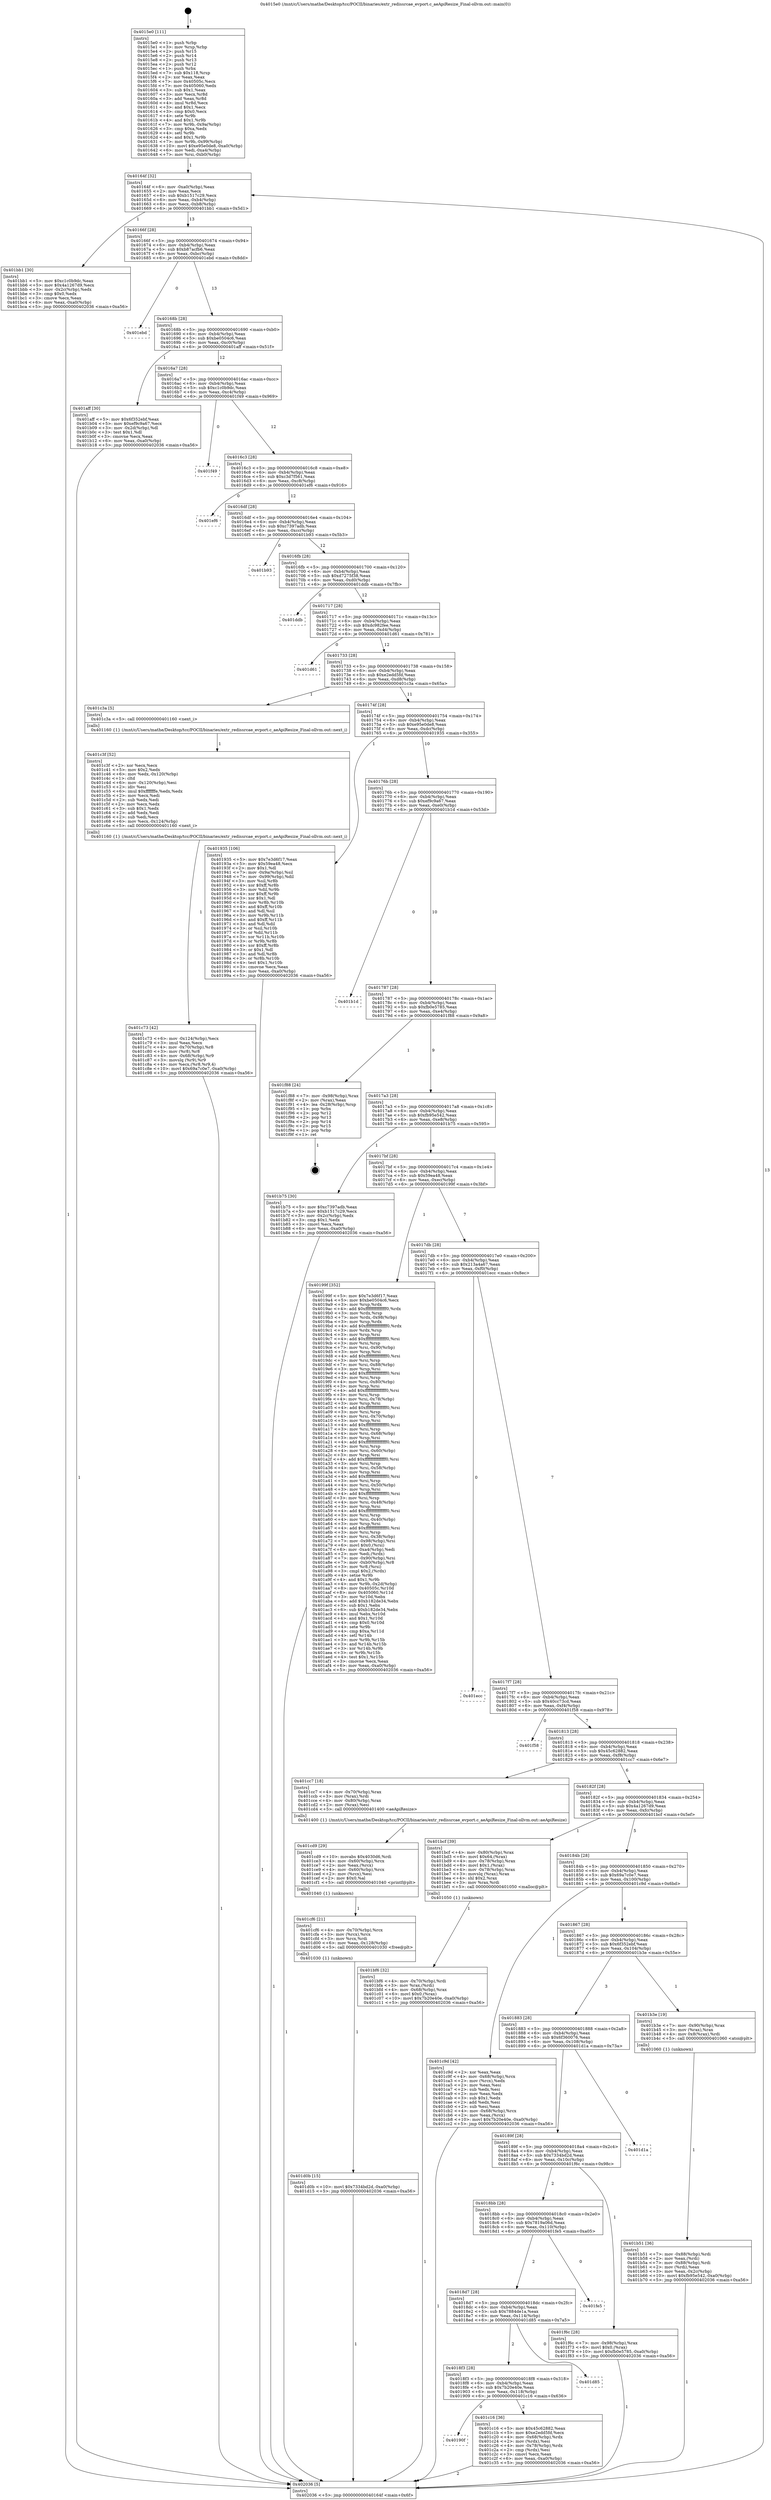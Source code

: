 digraph "0x4015e0" {
  label = "0x4015e0 (/mnt/c/Users/mathe/Desktop/tcc/POCII/binaries/extr_redissrcae_evport.c_aeApiResize_Final-ollvm.out::main(0))"
  labelloc = "t"
  node[shape=record]

  Entry [label="",width=0.3,height=0.3,shape=circle,fillcolor=black,style=filled]
  "0x40164f" [label="{
     0x40164f [32]\l
     | [instrs]\l
     &nbsp;&nbsp;0x40164f \<+6\>: mov -0xa0(%rbp),%eax\l
     &nbsp;&nbsp;0x401655 \<+2\>: mov %eax,%ecx\l
     &nbsp;&nbsp;0x401657 \<+6\>: sub $0xb1517c29,%ecx\l
     &nbsp;&nbsp;0x40165d \<+6\>: mov %eax,-0xb4(%rbp)\l
     &nbsp;&nbsp;0x401663 \<+6\>: mov %ecx,-0xb8(%rbp)\l
     &nbsp;&nbsp;0x401669 \<+6\>: je 0000000000401bb1 \<main+0x5d1\>\l
  }"]
  "0x401bb1" [label="{
     0x401bb1 [30]\l
     | [instrs]\l
     &nbsp;&nbsp;0x401bb1 \<+5\>: mov $0xc1c0b9dc,%eax\l
     &nbsp;&nbsp;0x401bb6 \<+5\>: mov $0x4a1267d9,%ecx\l
     &nbsp;&nbsp;0x401bbb \<+3\>: mov -0x2c(%rbp),%edx\l
     &nbsp;&nbsp;0x401bbe \<+3\>: cmp $0x0,%edx\l
     &nbsp;&nbsp;0x401bc1 \<+3\>: cmove %ecx,%eax\l
     &nbsp;&nbsp;0x401bc4 \<+6\>: mov %eax,-0xa0(%rbp)\l
     &nbsp;&nbsp;0x401bca \<+5\>: jmp 0000000000402036 \<main+0xa56\>\l
  }"]
  "0x40166f" [label="{
     0x40166f [28]\l
     | [instrs]\l
     &nbsp;&nbsp;0x40166f \<+5\>: jmp 0000000000401674 \<main+0x94\>\l
     &nbsp;&nbsp;0x401674 \<+6\>: mov -0xb4(%rbp),%eax\l
     &nbsp;&nbsp;0x40167a \<+5\>: sub $0xb87acfb6,%eax\l
     &nbsp;&nbsp;0x40167f \<+6\>: mov %eax,-0xbc(%rbp)\l
     &nbsp;&nbsp;0x401685 \<+6\>: je 0000000000401ebd \<main+0x8dd\>\l
  }"]
  Exit [label="",width=0.3,height=0.3,shape=circle,fillcolor=black,style=filled,peripheries=2]
  "0x401ebd" [label="{
     0x401ebd\l
  }", style=dashed]
  "0x40168b" [label="{
     0x40168b [28]\l
     | [instrs]\l
     &nbsp;&nbsp;0x40168b \<+5\>: jmp 0000000000401690 \<main+0xb0\>\l
     &nbsp;&nbsp;0x401690 \<+6\>: mov -0xb4(%rbp),%eax\l
     &nbsp;&nbsp;0x401696 \<+5\>: sub $0xbe0504c6,%eax\l
     &nbsp;&nbsp;0x40169b \<+6\>: mov %eax,-0xc0(%rbp)\l
     &nbsp;&nbsp;0x4016a1 \<+6\>: je 0000000000401aff \<main+0x51f\>\l
  }"]
  "0x401d0b" [label="{
     0x401d0b [15]\l
     | [instrs]\l
     &nbsp;&nbsp;0x401d0b \<+10\>: movl $0x7334bd2d,-0xa0(%rbp)\l
     &nbsp;&nbsp;0x401d15 \<+5\>: jmp 0000000000402036 \<main+0xa56\>\l
  }"]
  "0x401aff" [label="{
     0x401aff [30]\l
     | [instrs]\l
     &nbsp;&nbsp;0x401aff \<+5\>: mov $0x6f352ebf,%eax\l
     &nbsp;&nbsp;0x401b04 \<+5\>: mov $0xef9c9a67,%ecx\l
     &nbsp;&nbsp;0x401b09 \<+3\>: mov -0x2d(%rbp),%dl\l
     &nbsp;&nbsp;0x401b0c \<+3\>: test $0x1,%dl\l
     &nbsp;&nbsp;0x401b0f \<+3\>: cmovne %ecx,%eax\l
     &nbsp;&nbsp;0x401b12 \<+6\>: mov %eax,-0xa0(%rbp)\l
     &nbsp;&nbsp;0x401b18 \<+5\>: jmp 0000000000402036 \<main+0xa56\>\l
  }"]
  "0x4016a7" [label="{
     0x4016a7 [28]\l
     | [instrs]\l
     &nbsp;&nbsp;0x4016a7 \<+5\>: jmp 00000000004016ac \<main+0xcc\>\l
     &nbsp;&nbsp;0x4016ac \<+6\>: mov -0xb4(%rbp),%eax\l
     &nbsp;&nbsp;0x4016b2 \<+5\>: sub $0xc1c0b9dc,%eax\l
     &nbsp;&nbsp;0x4016b7 \<+6\>: mov %eax,-0xc4(%rbp)\l
     &nbsp;&nbsp;0x4016bd \<+6\>: je 0000000000401f49 \<main+0x969\>\l
  }"]
  "0x401cf6" [label="{
     0x401cf6 [21]\l
     | [instrs]\l
     &nbsp;&nbsp;0x401cf6 \<+4\>: mov -0x70(%rbp),%rcx\l
     &nbsp;&nbsp;0x401cfa \<+3\>: mov (%rcx),%rcx\l
     &nbsp;&nbsp;0x401cfd \<+3\>: mov %rcx,%rdi\l
     &nbsp;&nbsp;0x401d00 \<+6\>: mov %eax,-0x128(%rbp)\l
     &nbsp;&nbsp;0x401d06 \<+5\>: call 0000000000401030 \<free@plt\>\l
     | [calls]\l
     &nbsp;&nbsp;0x401030 \{1\} (unknown)\l
  }"]
  "0x401f49" [label="{
     0x401f49\l
  }", style=dashed]
  "0x4016c3" [label="{
     0x4016c3 [28]\l
     | [instrs]\l
     &nbsp;&nbsp;0x4016c3 \<+5\>: jmp 00000000004016c8 \<main+0xe8\>\l
     &nbsp;&nbsp;0x4016c8 \<+6\>: mov -0xb4(%rbp),%eax\l
     &nbsp;&nbsp;0x4016ce \<+5\>: sub $0xc3d7f561,%eax\l
     &nbsp;&nbsp;0x4016d3 \<+6\>: mov %eax,-0xc8(%rbp)\l
     &nbsp;&nbsp;0x4016d9 \<+6\>: je 0000000000401ef6 \<main+0x916\>\l
  }"]
  "0x401cd9" [label="{
     0x401cd9 [29]\l
     | [instrs]\l
     &nbsp;&nbsp;0x401cd9 \<+10\>: movabs $0x4030d6,%rdi\l
     &nbsp;&nbsp;0x401ce3 \<+4\>: mov -0x60(%rbp),%rcx\l
     &nbsp;&nbsp;0x401ce7 \<+2\>: mov %eax,(%rcx)\l
     &nbsp;&nbsp;0x401ce9 \<+4\>: mov -0x60(%rbp),%rcx\l
     &nbsp;&nbsp;0x401ced \<+2\>: mov (%rcx),%esi\l
     &nbsp;&nbsp;0x401cef \<+2\>: mov $0x0,%al\l
     &nbsp;&nbsp;0x401cf1 \<+5\>: call 0000000000401040 \<printf@plt\>\l
     | [calls]\l
     &nbsp;&nbsp;0x401040 \{1\} (unknown)\l
  }"]
  "0x401ef6" [label="{
     0x401ef6\l
  }", style=dashed]
  "0x4016df" [label="{
     0x4016df [28]\l
     | [instrs]\l
     &nbsp;&nbsp;0x4016df \<+5\>: jmp 00000000004016e4 \<main+0x104\>\l
     &nbsp;&nbsp;0x4016e4 \<+6\>: mov -0xb4(%rbp),%eax\l
     &nbsp;&nbsp;0x4016ea \<+5\>: sub $0xc7397adb,%eax\l
     &nbsp;&nbsp;0x4016ef \<+6\>: mov %eax,-0xcc(%rbp)\l
     &nbsp;&nbsp;0x4016f5 \<+6\>: je 0000000000401b93 \<main+0x5b3\>\l
  }"]
  "0x401c73" [label="{
     0x401c73 [42]\l
     | [instrs]\l
     &nbsp;&nbsp;0x401c73 \<+6\>: mov -0x124(%rbp),%ecx\l
     &nbsp;&nbsp;0x401c79 \<+3\>: imul %eax,%ecx\l
     &nbsp;&nbsp;0x401c7c \<+4\>: mov -0x70(%rbp),%r8\l
     &nbsp;&nbsp;0x401c80 \<+3\>: mov (%r8),%r8\l
     &nbsp;&nbsp;0x401c83 \<+4\>: mov -0x68(%rbp),%r9\l
     &nbsp;&nbsp;0x401c87 \<+3\>: movslq (%r9),%r9\l
     &nbsp;&nbsp;0x401c8a \<+4\>: mov %ecx,(%r8,%r9,4)\l
     &nbsp;&nbsp;0x401c8e \<+10\>: movl $0x69a7c0e7,-0xa0(%rbp)\l
     &nbsp;&nbsp;0x401c98 \<+5\>: jmp 0000000000402036 \<main+0xa56\>\l
  }"]
  "0x401b93" [label="{
     0x401b93\l
  }", style=dashed]
  "0x4016fb" [label="{
     0x4016fb [28]\l
     | [instrs]\l
     &nbsp;&nbsp;0x4016fb \<+5\>: jmp 0000000000401700 \<main+0x120\>\l
     &nbsp;&nbsp;0x401700 \<+6\>: mov -0xb4(%rbp),%eax\l
     &nbsp;&nbsp;0x401706 \<+5\>: sub $0xd7275f38,%eax\l
     &nbsp;&nbsp;0x40170b \<+6\>: mov %eax,-0xd0(%rbp)\l
     &nbsp;&nbsp;0x401711 \<+6\>: je 0000000000401ddb \<main+0x7fb\>\l
  }"]
  "0x401c3f" [label="{
     0x401c3f [52]\l
     | [instrs]\l
     &nbsp;&nbsp;0x401c3f \<+2\>: xor %ecx,%ecx\l
     &nbsp;&nbsp;0x401c41 \<+5\>: mov $0x2,%edx\l
     &nbsp;&nbsp;0x401c46 \<+6\>: mov %edx,-0x120(%rbp)\l
     &nbsp;&nbsp;0x401c4c \<+1\>: cltd\l
     &nbsp;&nbsp;0x401c4d \<+6\>: mov -0x120(%rbp),%esi\l
     &nbsp;&nbsp;0x401c53 \<+2\>: idiv %esi\l
     &nbsp;&nbsp;0x401c55 \<+6\>: imul $0xfffffffe,%edx,%edx\l
     &nbsp;&nbsp;0x401c5b \<+2\>: mov %ecx,%edi\l
     &nbsp;&nbsp;0x401c5d \<+2\>: sub %edx,%edi\l
     &nbsp;&nbsp;0x401c5f \<+2\>: mov %ecx,%edx\l
     &nbsp;&nbsp;0x401c61 \<+3\>: sub $0x1,%edx\l
     &nbsp;&nbsp;0x401c64 \<+2\>: add %edx,%edi\l
     &nbsp;&nbsp;0x401c66 \<+2\>: sub %edi,%ecx\l
     &nbsp;&nbsp;0x401c68 \<+6\>: mov %ecx,-0x124(%rbp)\l
     &nbsp;&nbsp;0x401c6e \<+5\>: call 0000000000401160 \<next_i\>\l
     | [calls]\l
     &nbsp;&nbsp;0x401160 \{1\} (/mnt/c/Users/mathe/Desktop/tcc/POCII/binaries/extr_redissrcae_evport.c_aeApiResize_Final-ollvm.out::next_i)\l
  }"]
  "0x401ddb" [label="{
     0x401ddb\l
  }", style=dashed]
  "0x401717" [label="{
     0x401717 [28]\l
     | [instrs]\l
     &nbsp;&nbsp;0x401717 \<+5\>: jmp 000000000040171c \<main+0x13c\>\l
     &nbsp;&nbsp;0x40171c \<+6\>: mov -0xb4(%rbp),%eax\l
     &nbsp;&nbsp;0x401722 \<+5\>: sub $0xdc982fee,%eax\l
     &nbsp;&nbsp;0x401727 \<+6\>: mov %eax,-0xd4(%rbp)\l
     &nbsp;&nbsp;0x40172d \<+6\>: je 0000000000401d61 \<main+0x781\>\l
  }"]
  "0x40190f" [label="{
     0x40190f\l
  }", style=dashed]
  "0x401d61" [label="{
     0x401d61\l
  }", style=dashed]
  "0x401733" [label="{
     0x401733 [28]\l
     | [instrs]\l
     &nbsp;&nbsp;0x401733 \<+5\>: jmp 0000000000401738 \<main+0x158\>\l
     &nbsp;&nbsp;0x401738 \<+6\>: mov -0xb4(%rbp),%eax\l
     &nbsp;&nbsp;0x40173e \<+5\>: sub $0xe2edd5fd,%eax\l
     &nbsp;&nbsp;0x401743 \<+6\>: mov %eax,-0xd8(%rbp)\l
     &nbsp;&nbsp;0x401749 \<+6\>: je 0000000000401c3a \<main+0x65a\>\l
  }"]
  "0x401c16" [label="{
     0x401c16 [36]\l
     | [instrs]\l
     &nbsp;&nbsp;0x401c16 \<+5\>: mov $0x45c62882,%eax\l
     &nbsp;&nbsp;0x401c1b \<+5\>: mov $0xe2edd5fd,%ecx\l
     &nbsp;&nbsp;0x401c20 \<+4\>: mov -0x68(%rbp),%rdx\l
     &nbsp;&nbsp;0x401c24 \<+2\>: mov (%rdx),%esi\l
     &nbsp;&nbsp;0x401c26 \<+4\>: mov -0x78(%rbp),%rdx\l
     &nbsp;&nbsp;0x401c2a \<+2\>: cmp (%rdx),%esi\l
     &nbsp;&nbsp;0x401c2c \<+3\>: cmovl %ecx,%eax\l
     &nbsp;&nbsp;0x401c2f \<+6\>: mov %eax,-0xa0(%rbp)\l
     &nbsp;&nbsp;0x401c35 \<+5\>: jmp 0000000000402036 \<main+0xa56\>\l
  }"]
  "0x401c3a" [label="{
     0x401c3a [5]\l
     | [instrs]\l
     &nbsp;&nbsp;0x401c3a \<+5\>: call 0000000000401160 \<next_i\>\l
     | [calls]\l
     &nbsp;&nbsp;0x401160 \{1\} (/mnt/c/Users/mathe/Desktop/tcc/POCII/binaries/extr_redissrcae_evport.c_aeApiResize_Final-ollvm.out::next_i)\l
  }"]
  "0x40174f" [label="{
     0x40174f [28]\l
     | [instrs]\l
     &nbsp;&nbsp;0x40174f \<+5\>: jmp 0000000000401754 \<main+0x174\>\l
     &nbsp;&nbsp;0x401754 \<+6\>: mov -0xb4(%rbp),%eax\l
     &nbsp;&nbsp;0x40175a \<+5\>: sub $0xe95e0de8,%eax\l
     &nbsp;&nbsp;0x40175f \<+6\>: mov %eax,-0xdc(%rbp)\l
     &nbsp;&nbsp;0x401765 \<+6\>: je 0000000000401935 \<main+0x355\>\l
  }"]
  "0x4018f3" [label="{
     0x4018f3 [28]\l
     | [instrs]\l
     &nbsp;&nbsp;0x4018f3 \<+5\>: jmp 00000000004018f8 \<main+0x318\>\l
     &nbsp;&nbsp;0x4018f8 \<+6\>: mov -0xb4(%rbp),%eax\l
     &nbsp;&nbsp;0x4018fe \<+5\>: sub $0x7b20e40e,%eax\l
     &nbsp;&nbsp;0x401903 \<+6\>: mov %eax,-0x118(%rbp)\l
     &nbsp;&nbsp;0x401909 \<+6\>: je 0000000000401c16 \<main+0x636\>\l
  }"]
  "0x401935" [label="{
     0x401935 [106]\l
     | [instrs]\l
     &nbsp;&nbsp;0x401935 \<+5\>: mov $0x7e3d6f17,%eax\l
     &nbsp;&nbsp;0x40193a \<+5\>: mov $0x59ea48,%ecx\l
     &nbsp;&nbsp;0x40193f \<+2\>: mov $0x1,%dl\l
     &nbsp;&nbsp;0x401941 \<+7\>: mov -0x9a(%rbp),%sil\l
     &nbsp;&nbsp;0x401948 \<+7\>: mov -0x99(%rbp),%dil\l
     &nbsp;&nbsp;0x40194f \<+3\>: mov %sil,%r8b\l
     &nbsp;&nbsp;0x401952 \<+4\>: xor $0xff,%r8b\l
     &nbsp;&nbsp;0x401956 \<+3\>: mov %dil,%r9b\l
     &nbsp;&nbsp;0x401959 \<+4\>: xor $0xff,%r9b\l
     &nbsp;&nbsp;0x40195d \<+3\>: xor $0x1,%dl\l
     &nbsp;&nbsp;0x401960 \<+3\>: mov %r8b,%r10b\l
     &nbsp;&nbsp;0x401963 \<+4\>: and $0xff,%r10b\l
     &nbsp;&nbsp;0x401967 \<+3\>: and %dl,%sil\l
     &nbsp;&nbsp;0x40196a \<+3\>: mov %r9b,%r11b\l
     &nbsp;&nbsp;0x40196d \<+4\>: and $0xff,%r11b\l
     &nbsp;&nbsp;0x401971 \<+3\>: and %dl,%dil\l
     &nbsp;&nbsp;0x401974 \<+3\>: or %sil,%r10b\l
     &nbsp;&nbsp;0x401977 \<+3\>: or %dil,%r11b\l
     &nbsp;&nbsp;0x40197a \<+3\>: xor %r11b,%r10b\l
     &nbsp;&nbsp;0x40197d \<+3\>: or %r9b,%r8b\l
     &nbsp;&nbsp;0x401980 \<+4\>: xor $0xff,%r8b\l
     &nbsp;&nbsp;0x401984 \<+3\>: or $0x1,%dl\l
     &nbsp;&nbsp;0x401987 \<+3\>: and %dl,%r8b\l
     &nbsp;&nbsp;0x40198a \<+3\>: or %r8b,%r10b\l
     &nbsp;&nbsp;0x40198d \<+4\>: test $0x1,%r10b\l
     &nbsp;&nbsp;0x401991 \<+3\>: cmovne %ecx,%eax\l
     &nbsp;&nbsp;0x401994 \<+6\>: mov %eax,-0xa0(%rbp)\l
     &nbsp;&nbsp;0x40199a \<+5\>: jmp 0000000000402036 \<main+0xa56\>\l
  }"]
  "0x40176b" [label="{
     0x40176b [28]\l
     | [instrs]\l
     &nbsp;&nbsp;0x40176b \<+5\>: jmp 0000000000401770 \<main+0x190\>\l
     &nbsp;&nbsp;0x401770 \<+6\>: mov -0xb4(%rbp),%eax\l
     &nbsp;&nbsp;0x401776 \<+5\>: sub $0xef9c9a67,%eax\l
     &nbsp;&nbsp;0x40177b \<+6\>: mov %eax,-0xe0(%rbp)\l
     &nbsp;&nbsp;0x401781 \<+6\>: je 0000000000401b1d \<main+0x53d\>\l
  }"]
  "0x402036" [label="{
     0x402036 [5]\l
     | [instrs]\l
     &nbsp;&nbsp;0x402036 \<+5\>: jmp 000000000040164f \<main+0x6f\>\l
  }"]
  "0x4015e0" [label="{
     0x4015e0 [111]\l
     | [instrs]\l
     &nbsp;&nbsp;0x4015e0 \<+1\>: push %rbp\l
     &nbsp;&nbsp;0x4015e1 \<+3\>: mov %rsp,%rbp\l
     &nbsp;&nbsp;0x4015e4 \<+2\>: push %r15\l
     &nbsp;&nbsp;0x4015e6 \<+2\>: push %r14\l
     &nbsp;&nbsp;0x4015e8 \<+2\>: push %r13\l
     &nbsp;&nbsp;0x4015ea \<+2\>: push %r12\l
     &nbsp;&nbsp;0x4015ec \<+1\>: push %rbx\l
     &nbsp;&nbsp;0x4015ed \<+7\>: sub $0x118,%rsp\l
     &nbsp;&nbsp;0x4015f4 \<+2\>: xor %eax,%eax\l
     &nbsp;&nbsp;0x4015f6 \<+7\>: mov 0x40505c,%ecx\l
     &nbsp;&nbsp;0x4015fd \<+7\>: mov 0x405060,%edx\l
     &nbsp;&nbsp;0x401604 \<+3\>: sub $0x1,%eax\l
     &nbsp;&nbsp;0x401607 \<+3\>: mov %ecx,%r8d\l
     &nbsp;&nbsp;0x40160a \<+3\>: add %eax,%r8d\l
     &nbsp;&nbsp;0x40160d \<+4\>: imul %r8d,%ecx\l
     &nbsp;&nbsp;0x401611 \<+3\>: and $0x1,%ecx\l
     &nbsp;&nbsp;0x401614 \<+3\>: cmp $0x0,%ecx\l
     &nbsp;&nbsp;0x401617 \<+4\>: sete %r9b\l
     &nbsp;&nbsp;0x40161b \<+4\>: and $0x1,%r9b\l
     &nbsp;&nbsp;0x40161f \<+7\>: mov %r9b,-0x9a(%rbp)\l
     &nbsp;&nbsp;0x401626 \<+3\>: cmp $0xa,%edx\l
     &nbsp;&nbsp;0x401629 \<+4\>: setl %r9b\l
     &nbsp;&nbsp;0x40162d \<+4\>: and $0x1,%r9b\l
     &nbsp;&nbsp;0x401631 \<+7\>: mov %r9b,-0x99(%rbp)\l
     &nbsp;&nbsp;0x401638 \<+10\>: movl $0xe95e0de8,-0xa0(%rbp)\l
     &nbsp;&nbsp;0x401642 \<+6\>: mov %edi,-0xa4(%rbp)\l
     &nbsp;&nbsp;0x401648 \<+7\>: mov %rsi,-0xb0(%rbp)\l
  }"]
  "0x401d85" [label="{
     0x401d85\l
  }", style=dashed]
  "0x401b1d" [label="{
     0x401b1d\l
  }", style=dashed]
  "0x401787" [label="{
     0x401787 [28]\l
     | [instrs]\l
     &nbsp;&nbsp;0x401787 \<+5\>: jmp 000000000040178c \<main+0x1ac\>\l
     &nbsp;&nbsp;0x40178c \<+6\>: mov -0xb4(%rbp),%eax\l
     &nbsp;&nbsp;0x401792 \<+5\>: sub $0xfb0e5785,%eax\l
     &nbsp;&nbsp;0x401797 \<+6\>: mov %eax,-0xe4(%rbp)\l
     &nbsp;&nbsp;0x40179d \<+6\>: je 0000000000401f88 \<main+0x9a8\>\l
  }"]
  "0x4018d7" [label="{
     0x4018d7 [28]\l
     | [instrs]\l
     &nbsp;&nbsp;0x4018d7 \<+5\>: jmp 00000000004018dc \<main+0x2fc\>\l
     &nbsp;&nbsp;0x4018dc \<+6\>: mov -0xb4(%rbp),%eax\l
     &nbsp;&nbsp;0x4018e2 \<+5\>: sub $0x7884de1a,%eax\l
     &nbsp;&nbsp;0x4018e7 \<+6\>: mov %eax,-0x114(%rbp)\l
     &nbsp;&nbsp;0x4018ed \<+6\>: je 0000000000401d85 \<main+0x7a5\>\l
  }"]
  "0x401f88" [label="{
     0x401f88 [24]\l
     | [instrs]\l
     &nbsp;&nbsp;0x401f88 \<+7\>: mov -0x98(%rbp),%rax\l
     &nbsp;&nbsp;0x401f8f \<+2\>: mov (%rax),%eax\l
     &nbsp;&nbsp;0x401f91 \<+4\>: lea -0x28(%rbp),%rsp\l
     &nbsp;&nbsp;0x401f95 \<+1\>: pop %rbx\l
     &nbsp;&nbsp;0x401f96 \<+2\>: pop %r12\l
     &nbsp;&nbsp;0x401f98 \<+2\>: pop %r13\l
     &nbsp;&nbsp;0x401f9a \<+2\>: pop %r14\l
     &nbsp;&nbsp;0x401f9c \<+2\>: pop %r15\l
     &nbsp;&nbsp;0x401f9e \<+1\>: pop %rbp\l
     &nbsp;&nbsp;0x401f9f \<+1\>: ret\l
  }"]
  "0x4017a3" [label="{
     0x4017a3 [28]\l
     | [instrs]\l
     &nbsp;&nbsp;0x4017a3 \<+5\>: jmp 00000000004017a8 \<main+0x1c8\>\l
     &nbsp;&nbsp;0x4017a8 \<+6\>: mov -0xb4(%rbp),%eax\l
     &nbsp;&nbsp;0x4017ae \<+5\>: sub $0xfb95e542,%eax\l
     &nbsp;&nbsp;0x4017b3 \<+6\>: mov %eax,-0xe8(%rbp)\l
     &nbsp;&nbsp;0x4017b9 \<+6\>: je 0000000000401b75 \<main+0x595\>\l
  }"]
  "0x401fe5" [label="{
     0x401fe5\l
  }", style=dashed]
  "0x401b75" [label="{
     0x401b75 [30]\l
     | [instrs]\l
     &nbsp;&nbsp;0x401b75 \<+5\>: mov $0xc7397adb,%eax\l
     &nbsp;&nbsp;0x401b7a \<+5\>: mov $0xb1517c29,%ecx\l
     &nbsp;&nbsp;0x401b7f \<+3\>: mov -0x2c(%rbp),%edx\l
     &nbsp;&nbsp;0x401b82 \<+3\>: cmp $0x1,%edx\l
     &nbsp;&nbsp;0x401b85 \<+3\>: cmovl %ecx,%eax\l
     &nbsp;&nbsp;0x401b88 \<+6\>: mov %eax,-0xa0(%rbp)\l
     &nbsp;&nbsp;0x401b8e \<+5\>: jmp 0000000000402036 \<main+0xa56\>\l
  }"]
  "0x4017bf" [label="{
     0x4017bf [28]\l
     | [instrs]\l
     &nbsp;&nbsp;0x4017bf \<+5\>: jmp 00000000004017c4 \<main+0x1e4\>\l
     &nbsp;&nbsp;0x4017c4 \<+6\>: mov -0xb4(%rbp),%eax\l
     &nbsp;&nbsp;0x4017ca \<+5\>: sub $0x59ea48,%eax\l
     &nbsp;&nbsp;0x4017cf \<+6\>: mov %eax,-0xec(%rbp)\l
     &nbsp;&nbsp;0x4017d5 \<+6\>: je 000000000040199f \<main+0x3bf\>\l
  }"]
  "0x4018bb" [label="{
     0x4018bb [28]\l
     | [instrs]\l
     &nbsp;&nbsp;0x4018bb \<+5\>: jmp 00000000004018c0 \<main+0x2e0\>\l
     &nbsp;&nbsp;0x4018c0 \<+6\>: mov -0xb4(%rbp),%eax\l
     &nbsp;&nbsp;0x4018c6 \<+5\>: sub $0x7819a06d,%eax\l
     &nbsp;&nbsp;0x4018cb \<+6\>: mov %eax,-0x110(%rbp)\l
     &nbsp;&nbsp;0x4018d1 \<+6\>: je 0000000000401fe5 \<main+0xa05\>\l
  }"]
  "0x40199f" [label="{
     0x40199f [352]\l
     | [instrs]\l
     &nbsp;&nbsp;0x40199f \<+5\>: mov $0x7e3d6f17,%eax\l
     &nbsp;&nbsp;0x4019a4 \<+5\>: mov $0xbe0504c6,%ecx\l
     &nbsp;&nbsp;0x4019a9 \<+3\>: mov %rsp,%rdx\l
     &nbsp;&nbsp;0x4019ac \<+4\>: add $0xfffffffffffffff0,%rdx\l
     &nbsp;&nbsp;0x4019b0 \<+3\>: mov %rdx,%rsp\l
     &nbsp;&nbsp;0x4019b3 \<+7\>: mov %rdx,-0x98(%rbp)\l
     &nbsp;&nbsp;0x4019ba \<+3\>: mov %rsp,%rdx\l
     &nbsp;&nbsp;0x4019bd \<+4\>: add $0xfffffffffffffff0,%rdx\l
     &nbsp;&nbsp;0x4019c1 \<+3\>: mov %rdx,%rsp\l
     &nbsp;&nbsp;0x4019c4 \<+3\>: mov %rsp,%rsi\l
     &nbsp;&nbsp;0x4019c7 \<+4\>: add $0xfffffffffffffff0,%rsi\l
     &nbsp;&nbsp;0x4019cb \<+3\>: mov %rsi,%rsp\l
     &nbsp;&nbsp;0x4019ce \<+7\>: mov %rsi,-0x90(%rbp)\l
     &nbsp;&nbsp;0x4019d5 \<+3\>: mov %rsp,%rsi\l
     &nbsp;&nbsp;0x4019d8 \<+4\>: add $0xfffffffffffffff0,%rsi\l
     &nbsp;&nbsp;0x4019dc \<+3\>: mov %rsi,%rsp\l
     &nbsp;&nbsp;0x4019df \<+7\>: mov %rsi,-0x88(%rbp)\l
     &nbsp;&nbsp;0x4019e6 \<+3\>: mov %rsp,%rsi\l
     &nbsp;&nbsp;0x4019e9 \<+4\>: add $0xfffffffffffffff0,%rsi\l
     &nbsp;&nbsp;0x4019ed \<+3\>: mov %rsi,%rsp\l
     &nbsp;&nbsp;0x4019f0 \<+4\>: mov %rsi,-0x80(%rbp)\l
     &nbsp;&nbsp;0x4019f4 \<+3\>: mov %rsp,%rsi\l
     &nbsp;&nbsp;0x4019f7 \<+4\>: add $0xfffffffffffffff0,%rsi\l
     &nbsp;&nbsp;0x4019fb \<+3\>: mov %rsi,%rsp\l
     &nbsp;&nbsp;0x4019fe \<+4\>: mov %rsi,-0x78(%rbp)\l
     &nbsp;&nbsp;0x401a02 \<+3\>: mov %rsp,%rsi\l
     &nbsp;&nbsp;0x401a05 \<+4\>: add $0xfffffffffffffff0,%rsi\l
     &nbsp;&nbsp;0x401a09 \<+3\>: mov %rsi,%rsp\l
     &nbsp;&nbsp;0x401a0c \<+4\>: mov %rsi,-0x70(%rbp)\l
     &nbsp;&nbsp;0x401a10 \<+3\>: mov %rsp,%rsi\l
     &nbsp;&nbsp;0x401a13 \<+4\>: add $0xfffffffffffffff0,%rsi\l
     &nbsp;&nbsp;0x401a17 \<+3\>: mov %rsi,%rsp\l
     &nbsp;&nbsp;0x401a1a \<+4\>: mov %rsi,-0x68(%rbp)\l
     &nbsp;&nbsp;0x401a1e \<+3\>: mov %rsp,%rsi\l
     &nbsp;&nbsp;0x401a21 \<+4\>: add $0xfffffffffffffff0,%rsi\l
     &nbsp;&nbsp;0x401a25 \<+3\>: mov %rsi,%rsp\l
     &nbsp;&nbsp;0x401a28 \<+4\>: mov %rsi,-0x60(%rbp)\l
     &nbsp;&nbsp;0x401a2c \<+3\>: mov %rsp,%rsi\l
     &nbsp;&nbsp;0x401a2f \<+4\>: add $0xfffffffffffffff0,%rsi\l
     &nbsp;&nbsp;0x401a33 \<+3\>: mov %rsi,%rsp\l
     &nbsp;&nbsp;0x401a36 \<+4\>: mov %rsi,-0x58(%rbp)\l
     &nbsp;&nbsp;0x401a3a \<+3\>: mov %rsp,%rsi\l
     &nbsp;&nbsp;0x401a3d \<+4\>: add $0xfffffffffffffff0,%rsi\l
     &nbsp;&nbsp;0x401a41 \<+3\>: mov %rsi,%rsp\l
     &nbsp;&nbsp;0x401a44 \<+4\>: mov %rsi,-0x50(%rbp)\l
     &nbsp;&nbsp;0x401a48 \<+3\>: mov %rsp,%rsi\l
     &nbsp;&nbsp;0x401a4b \<+4\>: add $0xfffffffffffffff0,%rsi\l
     &nbsp;&nbsp;0x401a4f \<+3\>: mov %rsi,%rsp\l
     &nbsp;&nbsp;0x401a52 \<+4\>: mov %rsi,-0x48(%rbp)\l
     &nbsp;&nbsp;0x401a56 \<+3\>: mov %rsp,%rsi\l
     &nbsp;&nbsp;0x401a59 \<+4\>: add $0xfffffffffffffff0,%rsi\l
     &nbsp;&nbsp;0x401a5d \<+3\>: mov %rsi,%rsp\l
     &nbsp;&nbsp;0x401a60 \<+4\>: mov %rsi,-0x40(%rbp)\l
     &nbsp;&nbsp;0x401a64 \<+3\>: mov %rsp,%rsi\l
     &nbsp;&nbsp;0x401a67 \<+4\>: add $0xfffffffffffffff0,%rsi\l
     &nbsp;&nbsp;0x401a6b \<+3\>: mov %rsi,%rsp\l
     &nbsp;&nbsp;0x401a6e \<+4\>: mov %rsi,-0x38(%rbp)\l
     &nbsp;&nbsp;0x401a72 \<+7\>: mov -0x98(%rbp),%rsi\l
     &nbsp;&nbsp;0x401a79 \<+6\>: movl $0x0,(%rsi)\l
     &nbsp;&nbsp;0x401a7f \<+6\>: mov -0xa4(%rbp),%edi\l
     &nbsp;&nbsp;0x401a85 \<+2\>: mov %edi,(%rdx)\l
     &nbsp;&nbsp;0x401a87 \<+7\>: mov -0x90(%rbp),%rsi\l
     &nbsp;&nbsp;0x401a8e \<+7\>: mov -0xb0(%rbp),%r8\l
     &nbsp;&nbsp;0x401a95 \<+3\>: mov %r8,(%rsi)\l
     &nbsp;&nbsp;0x401a98 \<+3\>: cmpl $0x2,(%rdx)\l
     &nbsp;&nbsp;0x401a9b \<+4\>: setne %r9b\l
     &nbsp;&nbsp;0x401a9f \<+4\>: and $0x1,%r9b\l
     &nbsp;&nbsp;0x401aa3 \<+4\>: mov %r9b,-0x2d(%rbp)\l
     &nbsp;&nbsp;0x401aa7 \<+8\>: mov 0x40505c,%r10d\l
     &nbsp;&nbsp;0x401aaf \<+8\>: mov 0x405060,%r11d\l
     &nbsp;&nbsp;0x401ab7 \<+3\>: mov %r10d,%ebx\l
     &nbsp;&nbsp;0x401aba \<+6\>: add $0xb182de34,%ebx\l
     &nbsp;&nbsp;0x401ac0 \<+3\>: sub $0x1,%ebx\l
     &nbsp;&nbsp;0x401ac3 \<+6\>: sub $0xb182de34,%ebx\l
     &nbsp;&nbsp;0x401ac9 \<+4\>: imul %ebx,%r10d\l
     &nbsp;&nbsp;0x401acd \<+4\>: and $0x1,%r10d\l
     &nbsp;&nbsp;0x401ad1 \<+4\>: cmp $0x0,%r10d\l
     &nbsp;&nbsp;0x401ad5 \<+4\>: sete %r9b\l
     &nbsp;&nbsp;0x401ad9 \<+4\>: cmp $0xa,%r11d\l
     &nbsp;&nbsp;0x401add \<+4\>: setl %r14b\l
     &nbsp;&nbsp;0x401ae1 \<+3\>: mov %r9b,%r15b\l
     &nbsp;&nbsp;0x401ae4 \<+3\>: and %r14b,%r15b\l
     &nbsp;&nbsp;0x401ae7 \<+3\>: xor %r14b,%r9b\l
     &nbsp;&nbsp;0x401aea \<+3\>: or %r9b,%r15b\l
     &nbsp;&nbsp;0x401aed \<+4\>: test $0x1,%r15b\l
     &nbsp;&nbsp;0x401af1 \<+3\>: cmovne %ecx,%eax\l
     &nbsp;&nbsp;0x401af4 \<+6\>: mov %eax,-0xa0(%rbp)\l
     &nbsp;&nbsp;0x401afa \<+5\>: jmp 0000000000402036 \<main+0xa56\>\l
  }"]
  "0x4017db" [label="{
     0x4017db [28]\l
     | [instrs]\l
     &nbsp;&nbsp;0x4017db \<+5\>: jmp 00000000004017e0 \<main+0x200\>\l
     &nbsp;&nbsp;0x4017e0 \<+6\>: mov -0xb4(%rbp),%eax\l
     &nbsp;&nbsp;0x4017e6 \<+5\>: sub $0x213a4a67,%eax\l
     &nbsp;&nbsp;0x4017eb \<+6\>: mov %eax,-0xf0(%rbp)\l
     &nbsp;&nbsp;0x4017f1 \<+6\>: je 0000000000401ecc \<main+0x8ec\>\l
  }"]
  "0x401f6c" [label="{
     0x401f6c [28]\l
     | [instrs]\l
     &nbsp;&nbsp;0x401f6c \<+7\>: mov -0x98(%rbp),%rax\l
     &nbsp;&nbsp;0x401f73 \<+6\>: movl $0x0,(%rax)\l
     &nbsp;&nbsp;0x401f79 \<+10\>: movl $0xfb0e5785,-0xa0(%rbp)\l
     &nbsp;&nbsp;0x401f83 \<+5\>: jmp 0000000000402036 \<main+0xa56\>\l
  }"]
  "0x40189f" [label="{
     0x40189f [28]\l
     | [instrs]\l
     &nbsp;&nbsp;0x40189f \<+5\>: jmp 00000000004018a4 \<main+0x2c4\>\l
     &nbsp;&nbsp;0x4018a4 \<+6\>: mov -0xb4(%rbp),%eax\l
     &nbsp;&nbsp;0x4018aa \<+5\>: sub $0x7334bd2d,%eax\l
     &nbsp;&nbsp;0x4018af \<+6\>: mov %eax,-0x10c(%rbp)\l
     &nbsp;&nbsp;0x4018b5 \<+6\>: je 0000000000401f6c \<main+0x98c\>\l
  }"]
  "0x401ecc" [label="{
     0x401ecc\l
  }", style=dashed]
  "0x4017f7" [label="{
     0x4017f7 [28]\l
     | [instrs]\l
     &nbsp;&nbsp;0x4017f7 \<+5\>: jmp 00000000004017fc \<main+0x21c\>\l
     &nbsp;&nbsp;0x4017fc \<+6\>: mov -0xb4(%rbp),%eax\l
     &nbsp;&nbsp;0x401802 \<+5\>: sub $0x40cc73cd,%eax\l
     &nbsp;&nbsp;0x401807 \<+6\>: mov %eax,-0xf4(%rbp)\l
     &nbsp;&nbsp;0x40180d \<+6\>: je 0000000000401f58 \<main+0x978\>\l
  }"]
  "0x401d1a" [label="{
     0x401d1a\l
  }", style=dashed]
  "0x401f58" [label="{
     0x401f58\l
  }", style=dashed]
  "0x401813" [label="{
     0x401813 [28]\l
     | [instrs]\l
     &nbsp;&nbsp;0x401813 \<+5\>: jmp 0000000000401818 \<main+0x238\>\l
     &nbsp;&nbsp;0x401818 \<+6\>: mov -0xb4(%rbp),%eax\l
     &nbsp;&nbsp;0x40181e \<+5\>: sub $0x45c62882,%eax\l
     &nbsp;&nbsp;0x401823 \<+6\>: mov %eax,-0xf8(%rbp)\l
     &nbsp;&nbsp;0x401829 \<+6\>: je 0000000000401cc7 \<main+0x6e7\>\l
  }"]
  "0x401bf6" [label="{
     0x401bf6 [32]\l
     | [instrs]\l
     &nbsp;&nbsp;0x401bf6 \<+4\>: mov -0x70(%rbp),%rdi\l
     &nbsp;&nbsp;0x401bfa \<+3\>: mov %rax,(%rdi)\l
     &nbsp;&nbsp;0x401bfd \<+4\>: mov -0x68(%rbp),%rax\l
     &nbsp;&nbsp;0x401c01 \<+6\>: movl $0x0,(%rax)\l
     &nbsp;&nbsp;0x401c07 \<+10\>: movl $0x7b20e40e,-0xa0(%rbp)\l
     &nbsp;&nbsp;0x401c11 \<+5\>: jmp 0000000000402036 \<main+0xa56\>\l
  }"]
  "0x401cc7" [label="{
     0x401cc7 [18]\l
     | [instrs]\l
     &nbsp;&nbsp;0x401cc7 \<+4\>: mov -0x70(%rbp),%rax\l
     &nbsp;&nbsp;0x401ccb \<+3\>: mov (%rax),%rdi\l
     &nbsp;&nbsp;0x401cce \<+4\>: mov -0x80(%rbp),%rax\l
     &nbsp;&nbsp;0x401cd2 \<+2\>: mov (%rax),%esi\l
     &nbsp;&nbsp;0x401cd4 \<+5\>: call 0000000000401400 \<aeApiResize\>\l
     | [calls]\l
     &nbsp;&nbsp;0x401400 \{1\} (/mnt/c/Users/mathe/Desktop/tcc/POCII/binaries/extr_redissrcae_evport.c_aeApiResize_Final-ollvm.out::aeApiResize)\l
  }"]
  "0x40182f" [label="{
     0x40182f [28]\l
     | [instrs]\l
     &nbsp;&nbsp;0x40182f \<+5\>: jmp 0000000000401834 \<main+0x254\>\l
     &nbsp;&nbsp;0x401834 \<+6\>: mov -0xb4(%rbp),%eax\l
     &nbsp;&nbsp;0x40183a \<+5\>: sub $0x4a1267d9,%eax\l
     &nbsp;&nbsp;0x40183f \<+6\>: mov %eax,-0xfc(%rbp)\l
     &nbsp;&nbsp;0x401845 \<+6\>: je 0000000000401bcf \<main+0x5ef\>\l
  }"]
  "0x401b51" [label="{
     0x401b51 [36]\l
     | [instrs]\l
     &nbsp;&nbsp;0x401b51 \<+7\>: mov -0x88(%rbp),%rdi\l
     &nbsp;&nbsp;0x401b58 \<+2\>: mov %eax,(%rdi)\l
     &nbsp;&nbsp;0x401b5a \<+7\>: mov -0x88(%rbp),%rdi\l
     &nbsp;&nbsp;0x401b61 \<+2\>: mov (%rdi),%eax\l
     &nbsp;&nbsp;0x401b63 \<+3\>: mov %eax,-0x2c(%rbp)\l
     &nbsp;&nbsp;0x401b66 \<+10\>: movl $0xfb95e542,-0xa0(%rbp)\l
     &nbsp;&nbsp;0x401b70 \<+5\>: jmp 0000000000402036 \<main+0xa56\>\l
  }"]
  "0x401bcf" [label="{
     0x401bcf [39]\l
     | [instrs]\l
     &nbsp;&nbsp;0x401bcf \<+4\>: mov -0x80(%rbp),%rax\l
     &nbsp;&nbsp;0x401bd3 \<+6\>: movl $0x64,(%rax)\l
     &nbsp;&nbsp;0x401bd9 \<+4\>: mov -0x78(%rbp),%rax\l
     &nbsp;&nbsp;0x401bdd \<+6\>: movl $0x1,(%rax)\l
     &nbsp;&nbsp;0x401be3 \<+4\>: mov -0x78(%rbp),%rax\l
     &nbsp;&nbsp;0x401be7 \<+3\>: movslq (%rax),%rax\l
     &nbsp;&nbsp;0x401bea \<+4\>: shl $0x2,%rax\l
     &nbsp;&nbsp;0x401bee \<+3\>: mov %rax,%rdi\l
     &nbsp;&nbsp;0x401bf1 \<+5\>: call 0000000000401050 \<malloc@plt\>\l
     | [calls]\l
     &nbsp;&nbsp;0x401050 \{1\} (unknown)\l
  }"]
  "0x40184b" [label="{
     0x40184b [28]\l
     | [instrs]\l
     &nbsp;&nbsp;0x40184b \<+5\>: jmp 0000000000401850 \<main+0x270\>\l
     &nbsp;&nbsp;0x401850 \<+6\>: mov -0xb4(%rbp),%eax\l
     &nbsp;&nbsp;0x401856 \<+5\>: sub $0x69a7c0e7,%eax\l
     &nbsp;&nbsp;0x40185b \<+6\>: mov %eax,-0x100(%rbp)\l
     &nbsp;&nbsp;0x401861 \<+6\>: je 0000000000401c9d \<main+0x6bd\>\l
  }"]
  "0x401883" [label="{
     0x401883 [28]\l
     | [instrs]\l
     &nbsp;&nbsp;0x401883 \<+5\>: jmp 0000000000401888 \<main+0x2a8\>\l
     &nbsp;&nbsp;0x401888 \<+6\>: mov -0xb4(%rbp),%eax\l
     &nbsp;&nbsp;0x40188e \<+5\>: sub $0x6f360076,%eax\l
     &nbsp;&nbsp;0x401893 \<+6\>: mov %eax,-0x108(%rbp)\l
     &nbsp;&nbsp;0x401899 \<+6\>: je 0000000000401d1a \<main+0x73a\>\l
  }"]
  "0x401c9d" [label="{
     0x401c9d [42]\l
     | [instrs]\l
     &nbsp;&nbsp;0x401c9d \<+2\>: xor %eax,%eax\l
     &nbsp;&nbsp;0x401c9f \<+4\>: mov -0x68(%rbp),%rcx\l
     &nbsp;&nbsp;0x401ca3 \<+2\>: mov (%rcx),%edx\l
     &nbsp;&nbsp;0x401ca5 \<+2\>: mov %eax,%esi\l
     &nbsp;&nbsp;0x401ca7 \<+2\>: sub %edx,%esi\l
     &nbsp;&nbsp;0x401ca9 \<+2\>: mov %eax,%edx\l
     &nbsp;&nbsp;0x401cab \<+3\>: sub $0x1,%edx\l
     &nbsp;&nbsp;0x401cae \<+2\>: add %edx,%esi\l
     &nbsp;&nbsp;0x401cb0 \<+2\>: sub %esi,%eax\l
     &nbsp;&nbsp;0x401cb2 \<+4\>: mov -0x68(%rbp),%rcx\l
     &nbsp;&nbsp;0x401cb6 \<+2\>: mov %eax,(%rcx)\l
     &nbsp;&nbsp;0x401cb8 \<+10\>: movl $0x7b20e40e,-0xa0(%rbp)\l
     &nbsp;&nbsp;0x401cc2 \<+5\>: jmp 0000000000402036 \<main+0xa56\>\l
  }"]
  "0x401867" [label="{
     0x401867 [28]\l
     | [instrs]\l
     &nbsp;&nbsp;0x401867 \<+5\>: jmp 000000000040186c \<main+0x28c\>\l
     &nbsp;&nbsp;0x40186c \<+6\>: mov -0xb4(%rbp),%eax\l
     &nbsp;&nbsp;0x401872 \<+5\>: sub $0x6f352ebf,%eax\l
     &nbsp;&nbsp;0x401877 \<+6\>: mov %eax,-0x104(%rbp)\l
     &nbsp;&nbsp;0x40187d \<+6\>: je 0000000000401b3e \<main+0x55e\>\l
  }"]
  "0x401b3e" [label="{
     0x401b3e [19]\l
     | [instrs]\l
     &nbsp;&nbsp;0x401b3e \<+7\>: mov -0x90(%rbp),%rax\l
     &nbsp;&nbsp;0x401b45 \<+3\>: mov (%rax),%rax\l
     &nbsp;&nbsp;0x401b48 \<+4\>: mov 0x8(%rax),%rdi\l
     &nbsp;&nbsp;0x401b4c \<+5\>: call 0000000000401060 \<atoi@plt\>\l
     | [calls]\l
     &nbsp;&nbsp;0x401060 \{1\} (unknown)\l
  }"]
  Entry -> "0x4015e0" [label=" 1"]
  "0x40164f" -> "0x401bb1" [label=" 1"]
  "0x40164f" -> "0x40166f" [label=" 13"]
  "0x401f88" -> Exit [label=" 1"]
  "0x40166f" -> "0x401ebd" [label=" 0"]
  "0x40166f" -> "0x40168b" [label=" 13"]
  "0x401f6c" -> "0x402036" [label=" 1"]
  "0x40168b" -> "0x401aff" [label=" 1"]
  "0x40168b" -> "0x4016a7" [label=" 12"]
  "0x401d0b" -> "0x402036" [label=" 1"]
  "0x4016a7" -> "0x401f49" [label=" 0"]
  "0x4016a7" -> "0x4016c3" [label=" 12"]
  "0x401cf6" -> "0x401d0b" [label=" 1"]
  "0x4016c3" -> "0x401ef6" [label=" 0"]
  "0x4016c3" -> "0x4016df" [label=" 12"]
  "0x401cd9" -> "0x401cf6" [label=" 1"]
  "0x4016df" -> "0x401b93" [label=" 0"]
  "0x4016df" -> "0x4016fb" [label=" 12"]
  "0x401cc7" -> "0x401cd9" [label=" 1"]
  "0x4016fb" -> "0x401ddb" [label=" 0"]
  "0x4016fb" -> "0x401717" [label=" 12"]
  "0x401c9d" -> "0x402036" [label=" 1"]
  "0x401717" -> "0x401d61" [label=" 0"]
  "0x401717" -> "0x401733" [label=" 12"]
  "0x401c73" -> "0x402036" [label=" 1"]
  "0x401733" -> "0x401c3a" [label=" 1"]
  "0x401733" -> "0x40174f" [label=" 11"]
  "0x401c3f" -> "0x401c73" [label=" 1"]
  "0x40174f" -> "0x401935" [label=" 1"]
  "0x40174f" -> "0x40176b" [label=" 10"]
  "0x401935" -> "0x402036" [label=" 1"]
  "0x4015e0" -> "0x40164f" [label=" 1"]
  "0x402036" -> "0x40164f" [label=" 13"]
  "0x401c16" -> "0x402036" [label=" 2"]
  "0x40176b" -> "0x401b1d" [label=" 0"]
  "0x40176b" -> "0x401787" [label=" 10"]
  "0x4018f3" -> "0x40190f" [label=" 0"]
  "0x401787" -> "0x401f88" [label=" 1"]
  "0x401787" -> "0x4017a3" [label=" 9"]
  "0x401c3a" -> "0x401c3f" [label=" 1"]
  "0x4017a3" -> "0x401b75" [label=" 1"]
  "0x4017a3" -> "0x4017bf" [label=" 8"]
  "0x4018d7" -> "0x4018f3" [label=" 2"]
  "0x4017bf" -> "0x40199f" [label=" 1"]
  "0x4017bf" -> "0x4017db" [label=" 7"]
  "0x4018f3" -> "0x401c16" [label=" 2"]
  "0x40199f" -> "0x402036" [label=" 1"]
  "0x401aff" -> "0x402036" [label=" 1"]
  "0x4018bb" -> "0x4018d7" [label=" 2"]
  "0x4017db" -> "0x401ecc" [label=" 0"]
  "0x4017db" -> "0x4017f7" [label=" 7"]
  "0x4018d7" -> "0x401d85" [label=" 0"]
  "0x4017f7" -> "0x401f58" [label=" 0"]
  "0x4017f7" -> "0x401813" [label=" 7"]
  "0x40189f" -> "0x4018bb" [label=" 2"]
  "0x401813" -> "0x401cc7" [label=" 1"]
  "0x401813" -> "0x40182f" [label=" 6"]
  "0x4018bb" -> "0x401fe5" [label=" 0"]
  "0x40182f" -> "0x401bcf" [label=" 1"]
  "0x40182f" -> "0x40184b" [label=" 5"]
  "0x401883" -> "0x40189f" [label=" 3"]
  "0x40184b" -> "0x401c9d" [label=" 1"]
  "0x40184b" -> "0x401867" [label=" 4"]
  "0x401883" -> "0x401d1a" [label=" 0"]
  "0x401867" -> "0x401b3e" [label=" 1"]
  "0x401867" -> "0x401883" [label=" 3"]
  "0x401b3e" -> "0x401b51" [label=" 1"]
  "0x401b51" -> "0x402036" [label=" 1"]
  "0x401b75" -> "0x402036" [label=" 1"]
  "0x401bb1" -> "0x402036" [label=" 1"]
  "0x401bcf" -> "0x401bf6" [label=" 1"]
  "0x401bf6" -> "0x402036" [label=" 1"]
  "0x40189f" -> "0x401f6c" [label=" 1"]
}
